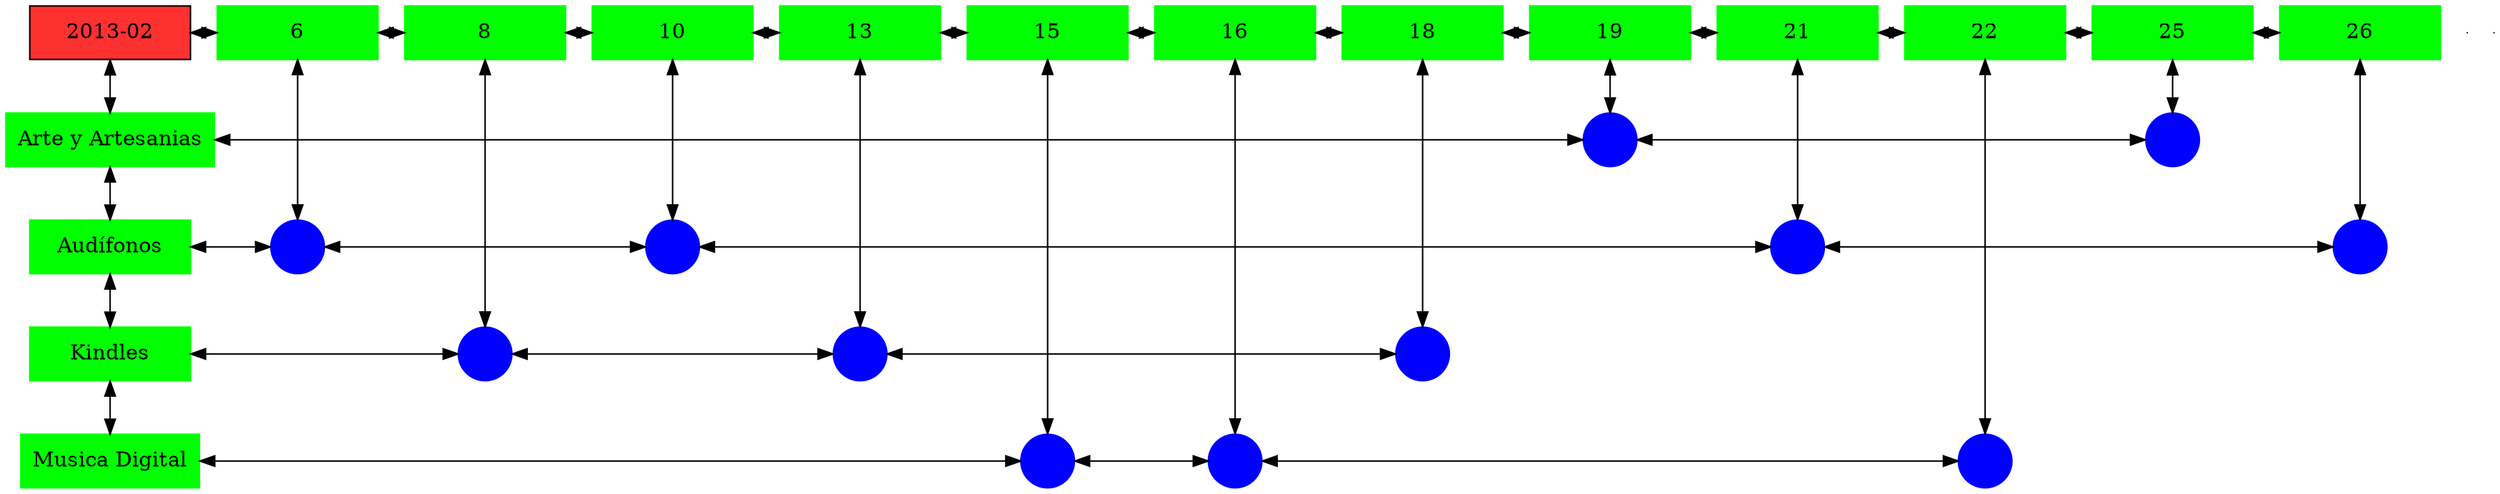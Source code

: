 digraph G{
node[shape="box"];
nodeMt[ label = "2013-02", width = 1.5, style = filled, fillcolor = firebrick1, group = 1 ];
e0[ shape = point, width = 0 ];
e1[ shape = point, width = 0 ];
node0xc00202f2c0[label="6",color=green,style =filled,width = 1.5 group=6];
nodeMt->node0xc00202f2c0[dir="both"];
{rank=same;nodeMt;node0xc00202f2c0;}
node0xc00224d310[label="8",color=green,style =filled,width = 1.5 group=8];
node0xc00202f2c0->node0xc00224d310[dir="both"];
{rank=same;node0xc00202f2c0;node0xc00224d310;}
node0xc001f23400[label="10",color=green,style =filled,width = 1.5 group=10];
node0xc00224d310->node0xc001f23400[dir="both"];
{rank=same;node0xc00224d310;node0xc001f23400;}
node0xc0021ca3c0[label="13",color=green,style =filled,width = 1.5 group=13];
node0xc001f23400->node0xc0021ca3c0[dir="both"];
{rank=same;node0xc001f23400;node0xc0021ca3c0;}
node0xc001e47a90[label="15",color=green,style =filled,width = 1.5 group=15];
node0xc0021ca3c0->node0xc001e47a90[dir="both"];
{rank=same;node0xc0021ca3c0;node0xc001e47a90;}
node0xc001f2db80[label="16",color=green,style =filled,width = 1.5 group=16];
node0xc001e47a90->node0xc001f2db80[dir="both"];
{rank=same;node0xc001e47a90;node0xc001f2db80;}
node0xc001f2cc80[label="18",color=green,style =filled,width = 1.5 group=18];
node0xc001f2db80->node0xc001f2cc80[dir="both"];
{rank=same;node0xc001f2db80;node0xc001f2cc80;}
node0xc0022cd630[label="19",color=green,style =filled,width = 1.5 group=19];
node0xc001f2cc80->node0xc0022cd630[dir="both"];
{rank=same;node0xc001f2cc80;node0xc0022cd630;}
node0xc001fce730[label="21",color=green,style =filled,width = 1.5 group=21];
node0xc0022cd630->node0xc001fce730[dir="both"];
{rank=same;node0xc0022cd630;node0xc001fce730;}
node0xc001efb0e0[label="22",color=green,style =filled,width = 1.5 group=22];
node0xc001fce730->node0xc001efb0e0[dir="both"];
{rank=same;node0xc001fce730;node0xc001efb0e0;}
node0xc001e3f630[label="25",color=green,style =filled,width = 1.5 group=25];
node0xc001efb0e0->node0xc001e3f630[dir="both"];
{rank=same;node0xc001efb0e0;node0xc001e3f630;}
node0xc001f66af0[label="26",color=green,style =filled,width = 1.5 group=26];
node0xc001e3f630->node0xc001f66af0[dir="both"];
{rank=same;node0xc001e3f630;node0xc001f66af0;}
node0xc001e3f5e0[label="Arte y Artesanias",color=green,style =filled width = 1.5 group=1];
node0xc0022dc180[label="",color=blue,style =filled, width = 0.5 group=19 shape=circle];
node0xc001e3f5e0->node0xc0022dc180[dir="both"];
{rank=same;node0xc001e3f5e0;node0xc0022dc180;}
node0xc001e2bd00[label="",color=blue,style =filled, width = 0.5 group=25 shape=circle];
node0xc0022dc180->node0xc001e2bd00[dir="both"];
{rank=same;node0xc001e2bd00;node0xc0022dc180;}
node0xc001f233b0[label="Audífonos",color=green,style =filled width = 1.5 group=1];
node0xc002038500[label="",color=blue,style =filled, width = 0.5 group=6 shape=circle];
node0xc001f233b0->node0xc002038500[dir="both"];
{rank=same;node0xc001f233b0;node0xc002038500;}
node0xc001f13c80[label="",color=blue,style =filled, width = 0.5 group=10 shape=circle];
node0xc002038500->node0xc001f13c80[dir="both"];
{rank=same;node0xc001f13c80;node0xc002038500;}
node0xc001fc6f80[label="",color=blue,style =filled, width = 0.5 group=21 shape=circle];
node0xc001f13c80->node0xc001fc6f80[dir="both"];
{rank=same;node0xc001fc6f80;node0xc001f13c80;}
node0xc001f5bd80[label="",color=blue,style =filled, width = 0.5 group=26 shape=circle];
node0xc001fc6f80->node0xc001f5bd80[dir="both"];
{rank=same;node0xc001f5bd80;node0xc001fc6f80;}
node0xc001f2cc30[label="Kindles",color=green,style =filled width = 1.5 group=1];
node0xc002247b00[label="",color=blue,style =filled, width = 0.5 group=8 shape=circle];
node0xc001f2cc30->node0xc002247b00[dir="both"];
{rank=same;node0xc001f2cc30;node0xc002247b00;}
node0xc0021c2d80[label="",color=blue,style =filled, width = 0.5 group=13 shape=circle];
node0xc002247b00->node0xc0021c2d80[dir="both"];
{rank=same;node0xc0021c2d80;node0xc002247b00;}
node0xc001f28d80[label="",color=blue,style =filled, width = 0.5 group=18 shape=circle];
node0xc0021c2d80->node0xc001f28d80[dir="both"];
{rank=same;node0xc001f28d80;node0xc0021c2d80;}
node0xc001e47a40[label="Musica Digital",color=green,style =filled width = 1.5 group=1];
node0xc001e45100[label="",color=blue,style =filled, width = 0.5 group=15 shape=circle];
node0xc001e47a40->node0xc001e45100[dir="both"];
{rank=same;node0xc001e47a40;node0xc001e45100;}
node0xc001f29700[label="",color=blue,style =filled, width = 0.5 group=16 shape=circle];
node0xc001e45100->node0xc001f29700[dir="both"];
{rank=same;node0xc001f29700;node0xc001e45100;}
node0xc001ee3e00[label="",color=blue,style =filled, width = 0.5 group=22 shape=circle];
node0xc001f29700->node0xc001ee3e00[dir="both"];
{rank=same;node0xc001ee3e00;node0xc001f29700;}
node0xc00202f2c0->node0xc002038500[dir="both"];
node0xc00224d310->node0xc002247b00[dir="both"];
node0xc001f23400->node0xc001f13c80[dir="both"];
node0xc0021ca3c0->node0xc0021c2d80[dir="both"];
node0xc001e47a90->node0xc001e45100[dir="both"];
node0xc001f2db80->node0xc001f29700[dir="both"];
node0xc001f2cc80->node0xc001f28d80[dir="both"];
node0xc0022cd630->node0xc0022dc180[dir="both"];
node0xc001fce730->node0xc001fc6f80[dir="both"];
node0xc001efb0e0->node0xc001ee3e00[dir="both"];
node0xc001e3f630->node0xc001e2bd00[dir="both"];
node0xc001f66af0->node0xc001f5bd80[dir="both"];
nodeMt->node0xc001e3f5e0[dir="both"];
node0xc001e3f5e0->node0xc001f233b0[dir="both"];
node0xc001f233b0->node0xc001f2cc30[dir="both"];
node0xc001f2cc30->node0xc001e47a40[dir="both"];
}
